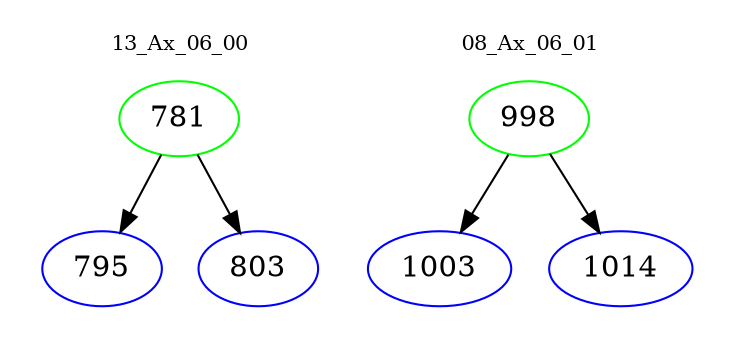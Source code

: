digraph{
subgraph cluster_0 {
color = white
label = "13_Ax_06_00";
fontsize=10;
T0_781 [label="781", color="green"]
T0_781 -> T0_795 [color="black"]
T0_795 [label="795", color="blue"]
T0_781 -> T0_803 [color="black"]
T0_803 [label="803", color="blue"]
}
subgraph cluster_1 {
color = white
label = "08_Ax_06_01";
fontsize=10;
T1_998 [label="998", color="green"]
T1_998 -> T1_1003 [color="black"]
T1_1003 [label="1003", color="blue"]
T1_998 -> T1_1014 [color="black"]
T1_1014 [label="1014", color="blue"]
}
}
